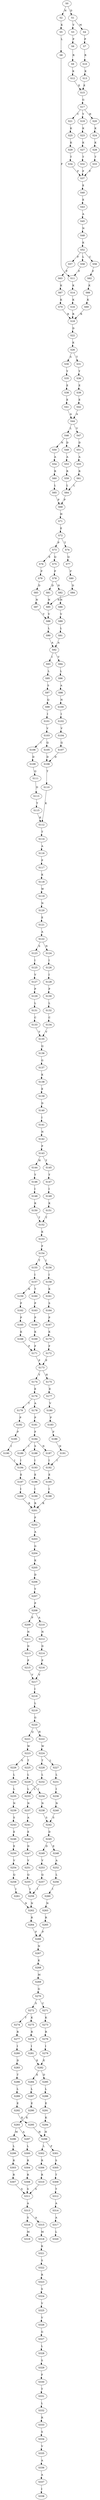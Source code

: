 strict digraph  {
	S0 -> S1 [ label = D ];
	S0 -> S2 [ label = N ];
	S1 -> S3 [ label = V ];
	S1 -> S4 [ label = M ];
	S2 -> S5 [ label = K ];
	S3 -> S6 [ label = P ];
	S4 -> S7 [ label = P ];
	S5 -> S8 [ label = L ];
	S6 -> S9 [ label = R ];
	S7 -> S10 [ label = R ];
	S8 -> S11 [ label = F ];
	S9 -> S12 [ label = K ];
	S10 -> S13 [ label = K ];
	S11 -> S14 [ label = K ];
	S12 -> S15 [ label = E ];
	S13 -> S15 [ label = E ];
	S14 -> S16 [ label = K ];
	S15 -> S17 [ label = G ];
	S16 -> S18 [ label = R ];
	S17 -> S19 [ label = Y ];
	S17 -> S20 [ label = H ];
	S17 -> S21 [ label = C ];
	S18 -> S22 [ label = D ];
	S19 -> S23 [ label = K ];
	S20 -> S24 [ label = K ];
	S21 -> S25 [ label = K ];
	S22 -> S26 [ label = K ];
	S23 -> S27 [ label = K ];
	S24 -> S28 [ label = K ];
	S25 -> S29 [ label = K ];
	S26 -> S30 [ label = S ];
	S26 -> S31 [ label = T ];
	S27 -> S32 [ label = T ];
	S28 -> S33 [ label = T ];
	S29 -> S34 [ label = T ];
	S30 -> S35 [ label = Y ];
	S31 -> S36 [ label = Y ];
	S32 -> S37 [ label = F ];
	S33 -> S37 [ label = F ];
	S34 -> S37 [ label = F ];
	S35 -> S38 [ label = E ];
	S36 -> S39 [ label = E ];
	S37 -> S40 [ label = E ];
	S38 -> S41 [ label = E ];
	S39 -> S42 [ label = E ];
	S40 -> S43 [ label = E ];
	S41 -> S44 [ label = A ];
	S42 -> S44 [ label = A ];
	S43 -> S45 [ label = A ];
	S44 -> S46 [ label = L ];
	S44 -> S47 [ label = V ];
	S45 -> S48 [ label = N ];
	S46 -> S49 [ label = D ];
	S46 -> S50 [ label = N ];
	S47 -> S51 [ label = D ];
	S48 -> S52 [ label = K ];
	S49 -> S53 [ label = A ];
	S50 -> S54 [ label = A ];
	S51 -> S55 [ label = A ];
	S52 -> S56 [ label = C ];
	S52 -> S57 [ label = F ];
	S52 -> S58 [ label = L ];
	S53 -> S59 [ label = R ];
	S54 -> S60 [ label = R ];
	S55 -> S61 [ label = R ];
	S56 -> S62 [ label = F ];
	S57 -> S63 [ label = F ];
	S58 -> S11 [ label = F ];
	S59 -> S64 [ label = L ];
	S60 -> S65 [ label = L ];
	S61 -> S64 [ label = L ];
	S62 -> S66 [ label = K ];
	S63 -> S67 [ label = K ];
	S64 -> S68 [ label = P ];
	S65 -> S68 [ label = P ];
	S66 -> S69 [ label = K ];
	S67 -> S70 [ label = K ];
	S68 -> S71 [ label = H ];
	S69 -> S18 [ label = R ];
	S70 -> S18 [ label = R ];
	S71 -> S72 [ label = E ];
	S72 -> S73 [ label = P ];
	S72 -> S74 [ label = T ];
	S73 -> S75 [ label = Q ];
	S73 -> S76 [ label = E ];
	S74 -> S77 [ label = Q ];
	S75 -> S78 [ label = P ];
	S76 -> S79 [ label = P ];
	S77 -> S80 [ label = P ];
	S78 -> S81 [ label = D ];
	S78 -> S82 [ label = N ];
	S79 -> S83 [ label = D ];
	S80 -> S84 [ label = D ];
	S81 -> S85 [ label = N ];
	S82 -> S86 [ label = N ];
	S83 -> S87 [ label = N ];
	S84 -> S85 [ label = N ];
	S85 -> S88 [ label = V ];
	S86 -> S89 [ label = V ];
	S87 -> S88 [ label = V ];
	S88 -> S90 [ label = L ];
	S89 -> S91 [ label = L ];
	S90 -> S92 [ label = A ];
	S91 -> S92 [ label = A ];
	S92 -> S93 [ label = I ];
	S92 -> S94 [ label = V ];
	S93 -> S95 [ label = L ];
	S94 -> S96 [ label = L ];
	S95 -> S97 [ label = S ];
	S96 -> S98 [ label = A ];
	S97 -> S99 [ label = Q ];
	S98 -> S100 [ label = N ];
	S99 -> S101 [ label = I ];
	S100 -> S102 [ label = I ];
	S101 -> S103 [ label = V ];
	S102 -> S104 [ label = V ];
	S103 -> S105 [ label = Q ];
	S103 -> S106 [ label = I ];
	S104 -> S107 [ label = Q ];
	S105 -> S108 [ label = D ];
	S106 -> S109 [ label = D ];
	S107 -> S108 [ label = D ];
	S108 -> S110 [ label = T ];
	S109 -> S111 [ label = Q ];
	S110 -> S112 [ label = K ];
	S111 -> S113 [ label = D ];
	S112 -> S114 [ label = T ];
	S113 -> S115 [ label = T ];
	S114 -> S116 [ label = A ];
	S115 -> S112 [ label = K ];
	S116 -> S117 [ label = P ];
	S117 -> S118 [ label = K ];
	S118 -> S119 [ label = W ];
	S119 -> S120 [ label = N ];
	S120 -> S121 [ label = E ];
	S121 -> S122 [ label = A ];
	S122 -> S123 [ label = S ];
	S122 -> S124 [ label = N ];
	S123 -> S125 [ label = I ];
	S124 -> S126 [ label = I ];
	S125 -> S127 [ label = V ];
	S126 -> S128 [ label = I ];
	S127 -> S129 [ label = P ];
	S128 -> S130 [ label = P ];
	S129 -> S131 [ label = L ];
	S130 -> S132 [ label = L ];
	S131 -> S133 [ label = C ];
	S132 -> S134 [ label = C ];
	S133 -> S135 [ label = V ];
	S134 -> S135 [ label = V ];
	S135 -> S136 [ label = Q ];
	S136 -> S137 [ label = G ];
	S137 -> S138 [ label = K ];
	S138 -> S139 [ label = E ];
	S139 -> S140 [ label = D ];
	S140 -> S141 [ label = I ];
	S141 -> S142 [ label = N ];
	S142 -> S143 [ label = P ];
	S143 -> S144 [ label = H ];
	S143 -> S145 [ label = Y ];
	S144 -> S146 [ label = Y ];
	S145 -> S147 [ label = Y ];
	S146 -> S148 [ label = I ];
	S147 -> S149 [ label = I ];
	S148 -> S150 [ label = K ];
	S149 -> S151 [ label = K ];
	S150 -> S152 [ label = T ];
	S151 -> S152 [ label = T ];
	S152 -> S153 [ label = K ];
	S153 -> S154 [ label = F ];
	S154 -> S155 [ label = T ];
	S154 -> S156 [ label = I ];
	S155 -> S157 [ label = I ];
	S156 -> S158 [ label = I ];
	S157 -> S159 [ label = K ];
	S157 -> S160 [ label = T ];
	S158 -> S161 [ label = K ];
	S159 -> S162 [ label = P ];
	S160 -> S163 [ label = P ];
	S161 -> S164 [ label = S ];
	S162 -> S165 [ label = P ];
	S163 -> S166 [ label = P ];
	S164 -> S167 [ label = P ];
	S165 -> S168 [ label = K ];
	S166 -> S169 [ label = K ];
	S167 -> S170 [ label = K ];
	S168 -> S171 [ label = F ];
	S169 -> S171 [ label = F ];
	S170 -> S172 [ label = F ];
	S171 -> S173 [ label = P ];
	S172 -> S173 [ label = P ];
	S173 -> S174 [ label = Y ];
	S173 -> S175 [ label = H ];
	S174 -> S176 [ label = E ];
	S175 -> S177 [ label = E ];
	S176 -> S178 [ label = A ];
	S176 -> S179 [ label = T ];
	S177 -> S180 [ label = V ];
	S178 -> S181 [ label = P ];
	S179 -> S182 [ label = P ];
	S180 -> S183 [ label = P ];
	S181 -> S184 [ label = F ];
	S182 -> S185 [ label = F ];
	S183 -> S186 [ label = F ];
	S184 -> S187 [ label = N ];
	S184 -> S188 [ label = S ];
	S184 -> S189 [ label = I ];
	S185 -> S190 [ label = I ];
	S186 -> S191 [ label = N ];
	S187 -> S192 [ label = I ];
	S188 -> S193 [ label = I ];
	S189 -> S194 [ label = I ];
	S190 -> S194 [ label = I ];
	S191 -> S192 [ label = I ];
	S192 -> S195 [ label = E ];
	S193 -> S196 [ label = E ];
	S194 -> S197 [ label = E ];
	S195 -> S198 [ label = I ];
	S196 -> S199 [ label = I ];
	S197 -> S200 [ label = I ];
	S198 -> S201 [ label = R ];
	S199 -> S201 [ label = R ];
	S200 -> S201 [ label = R ];
	S201 -> S202 [ label = F ];
	S202 -> S203 [ label = A ];
	S203 -> S204 [ label = G ];
	S204 -> S205 [ label = K ];
	S205 -> S206 [ label = D ];
	S206 -> S207 [ label = Y ];
	S207 -> S208 [ label = P ];
	S208 -> S209 [ label = P ];
	S208 -> S210 [ label = A ];
	S209 -> S211 [ label = N ];
	S210 -> S212 [ label = N ];
	S211 -> S213 [ label = D ];
	S212 -> S214 [ label = D ];
	S213 -> S215 [ label = P ];
	S214 -> S216 [ label = P ];
	S215 -> S217 [ label = V ];
	S216 -> S217 [ label = V ];
	S217 -> S218 [ label = I ];
	S218 -> S219 [ label = L ];
	S219 -> S220 [ label = G ];
	S220 -> S221 [ label = Q ];
	S220 -> S222 [ label = H ];
	S221 -> S223 [ label = W ];
	S222 -> S224 [ label = W ];
	S223 -> S225 [ label = T ];
	S223 -> S226 [ label = S ];
	S224 -> S227 [ label = L ];
	S224 -> S228 [ label = T ];
	S225 -> S229 [ label = L ];
	S226 -> S230 [ label = L ];
	S227 -> S231 [ label = L ];
	S228 -> S232 [ label = L ];
	S229 -> S233 [ label = L ];
	S229 -> S234 [ label = I ];
	S230 -> S235 [ label = L ];
	S231 -> S236 [ label = I ];
	S232 -> S233 [ label = L ];
	S233 -> S237 [ label = N ];
	S234 -> S238 [ label = N ];
	S235 -> S239 [ label = N ];
	S236 -> S240 [ label = N ];
	S237 -> S241 [ label = A ];
	S238 -> S242 [ label = S ];
	S239 -> S243 [ label = S ];
	S240 -> S242 [ label = S ];
	S241 -> S244 [ label = E ];
	S242 -> S245 [ label = D ];
	S243 -> S246 [ label = E ];
	S244 -> S247 [ label = D ];
	S245 -> S248 [ label = E ];
	S245 -> S249 [ label = D ];
	S246 -> S250 [ label = E ];
	S247 -> S251 [ label = V ];
	S248 -> S252 [ label = A ];
	S249 -> S253 [ label = V ];
	S250 -> S254 [ label = V ];
	S251 -> S255 [ label = Q ];
	S252 -> S256 [ label = L ];
	S253 -> S257 [ label = Q ];
	S254 -> S258 [ label = Q ];
	S255 -> S259 [ label = I ];
	S256 -> S260 [ label = I ];
	S257 -> S259 [ label = I ];
	S258 -> S261 [ label = I ];
	S259 -> S262 [ label = N ];
	S260 -> S263 [ label = N ];
	S261 -> S262 [ label = N ];
	S262 -> S264 [ label = R ];
	S263 -> S265 [ label = R ];
	S264 -> S266 [ label = F ];
	S265 -> S266 [ label = F ];
	S266 -> S267 [ label = N ];
	S267 -> S268 [ label = K ];
	S268 -> S269 [ label = M ];
	S269 -> S270 [ label = G ];
	S270 -> S271 [ label = C ];
	S270 -> S272 [ label = S ];
	S271 -> S273 [ label = K ];
	S272 -> S274 [ label = T ];
	S272 -> S275 [ label = K ];
	S273 -> S276 [ label = R ];
	S274 -> S277 [ label = R ];
	S275 -> S278 [ label = R ];
	S276 -> S279 [ label = I ];
	S277 -> S280 [ label = I ];
	S278 -> S281 [ label = I ];
	S279 -> S282 [ label = E ];
	S280 -> S283 [ label = D ];
	S281 -> S282 [ label = E ];
	S282 -> S284 [ label = E ];
	S282 -> S285 [ label = D ];
	S283 -> S286 [ label = T ];
	S284 -> S287 [ label = L ];
	S285 -> S288 [ label = L ];
	S286 -> S289 [ label = L ];
	S287 -> S290 [ label = E ];
	S288 -> S291 [ label = E ];
	S289 -> S292 [ label = E ];
	S290 -> S293 [ label = K ];
	S291 -> S294 [ label = K ];
	S292 -> S295 [ label = K ];
	S293 -> S296 [ label = M ];
	S293 -> S297 [ label = A ];
	S294 -> S298 [ label = H ];
	S295 -> S298 [ label = H ];
	S296 -> S299 [ label = L ];
	S297 -> S300 [ label = L ];
	S298 -> S301 [ label = F ];
	S298 -> S302 [ label = L ];
	S299 -> S303 [ label = R ];
	S300 -> S304 [ label = R ];
	S301 -> S305 [ label = S ];
	S302 -> S306 [ label = R ];
	S303 -> S307 [ label = R ];
	S304 -> S308 [ label = R ];
	S305 -> S309 [ label = T ];
	S306 -> S310 [ label = R ];
	S307 -> S311 [ label = S ];
	S308 -> S311 [ label = S ];
	S309 -> S312 [ label = T ];
	S310 -> S311 [ label = S ];
	S311 -> S313 [ label = A ];
	S312 -> S314 [ label = A ];
	S313 -> S315 [ label = A ];
	S313 -> S316 [ label = S ];
	S314 -> S317 [ label = A ];
	S315 -> S318 [ label = M ];
	S316 -> S319 [ label = M ];
	S317 -> S320 [ label = L ];
	S318 -> S321 [ label = K ];
	S321 -> S322 [ label = S ];
	S322 -> S323 [ label = R ];
	S323 -> S324 [ label = S ];
	S324 -> S325 [ label = V ];
	S325 -> S326 [ label = V ];
	S326 -> S327 [ label = G ];
	S327 -> S328 [ label = L ];
	S328 -> S329 [ label = S ];
	S329 -> S330 [ label = F ];
	S330 -> S331 [ label = T ];
	S331 -> S332 [ label = L ];
	S332 -> S333 [ label = R ];
	S333 -> S334 [ label = S ];
	S334 -> S335 [ label = V ];
	S335 -> S336 [ label = A ];
	S336 -> S337 [ label = A ];
	S337 -> S338 [ label = I ];
}
